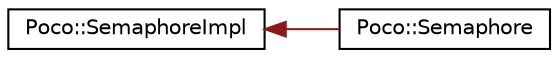 digraph "Graphical Class Hierarchy"
{
 // LATEX_PDF_SIZE
  edge [fontname="Helvetica",fontsize="10",labelfontname="Helvetica",labelfontsize="10"];
  node [fontname="Helvetica",fontsize="10",shape=record];
  rankdir="LR";
  Node0 [label="Poco::SemaphoreImpl",height=0.2,width=0.4,color="black", fillcolor="white", style="filled",URL="$classPoco_1_1SemaphoreImpl.html",tooltip=" "];
  Node0 -> Node1 [dir="back",color="firebrick4",fontsize="10",style="solid",fontname="Helvetica"];
  Node1 [label="Poco::Semaphore",height=0.2,width=0.4,color="black", fillcolor="white", style="filled",URL="$classPoco_1_1Semaphore.html",tooltip=" "];
}
